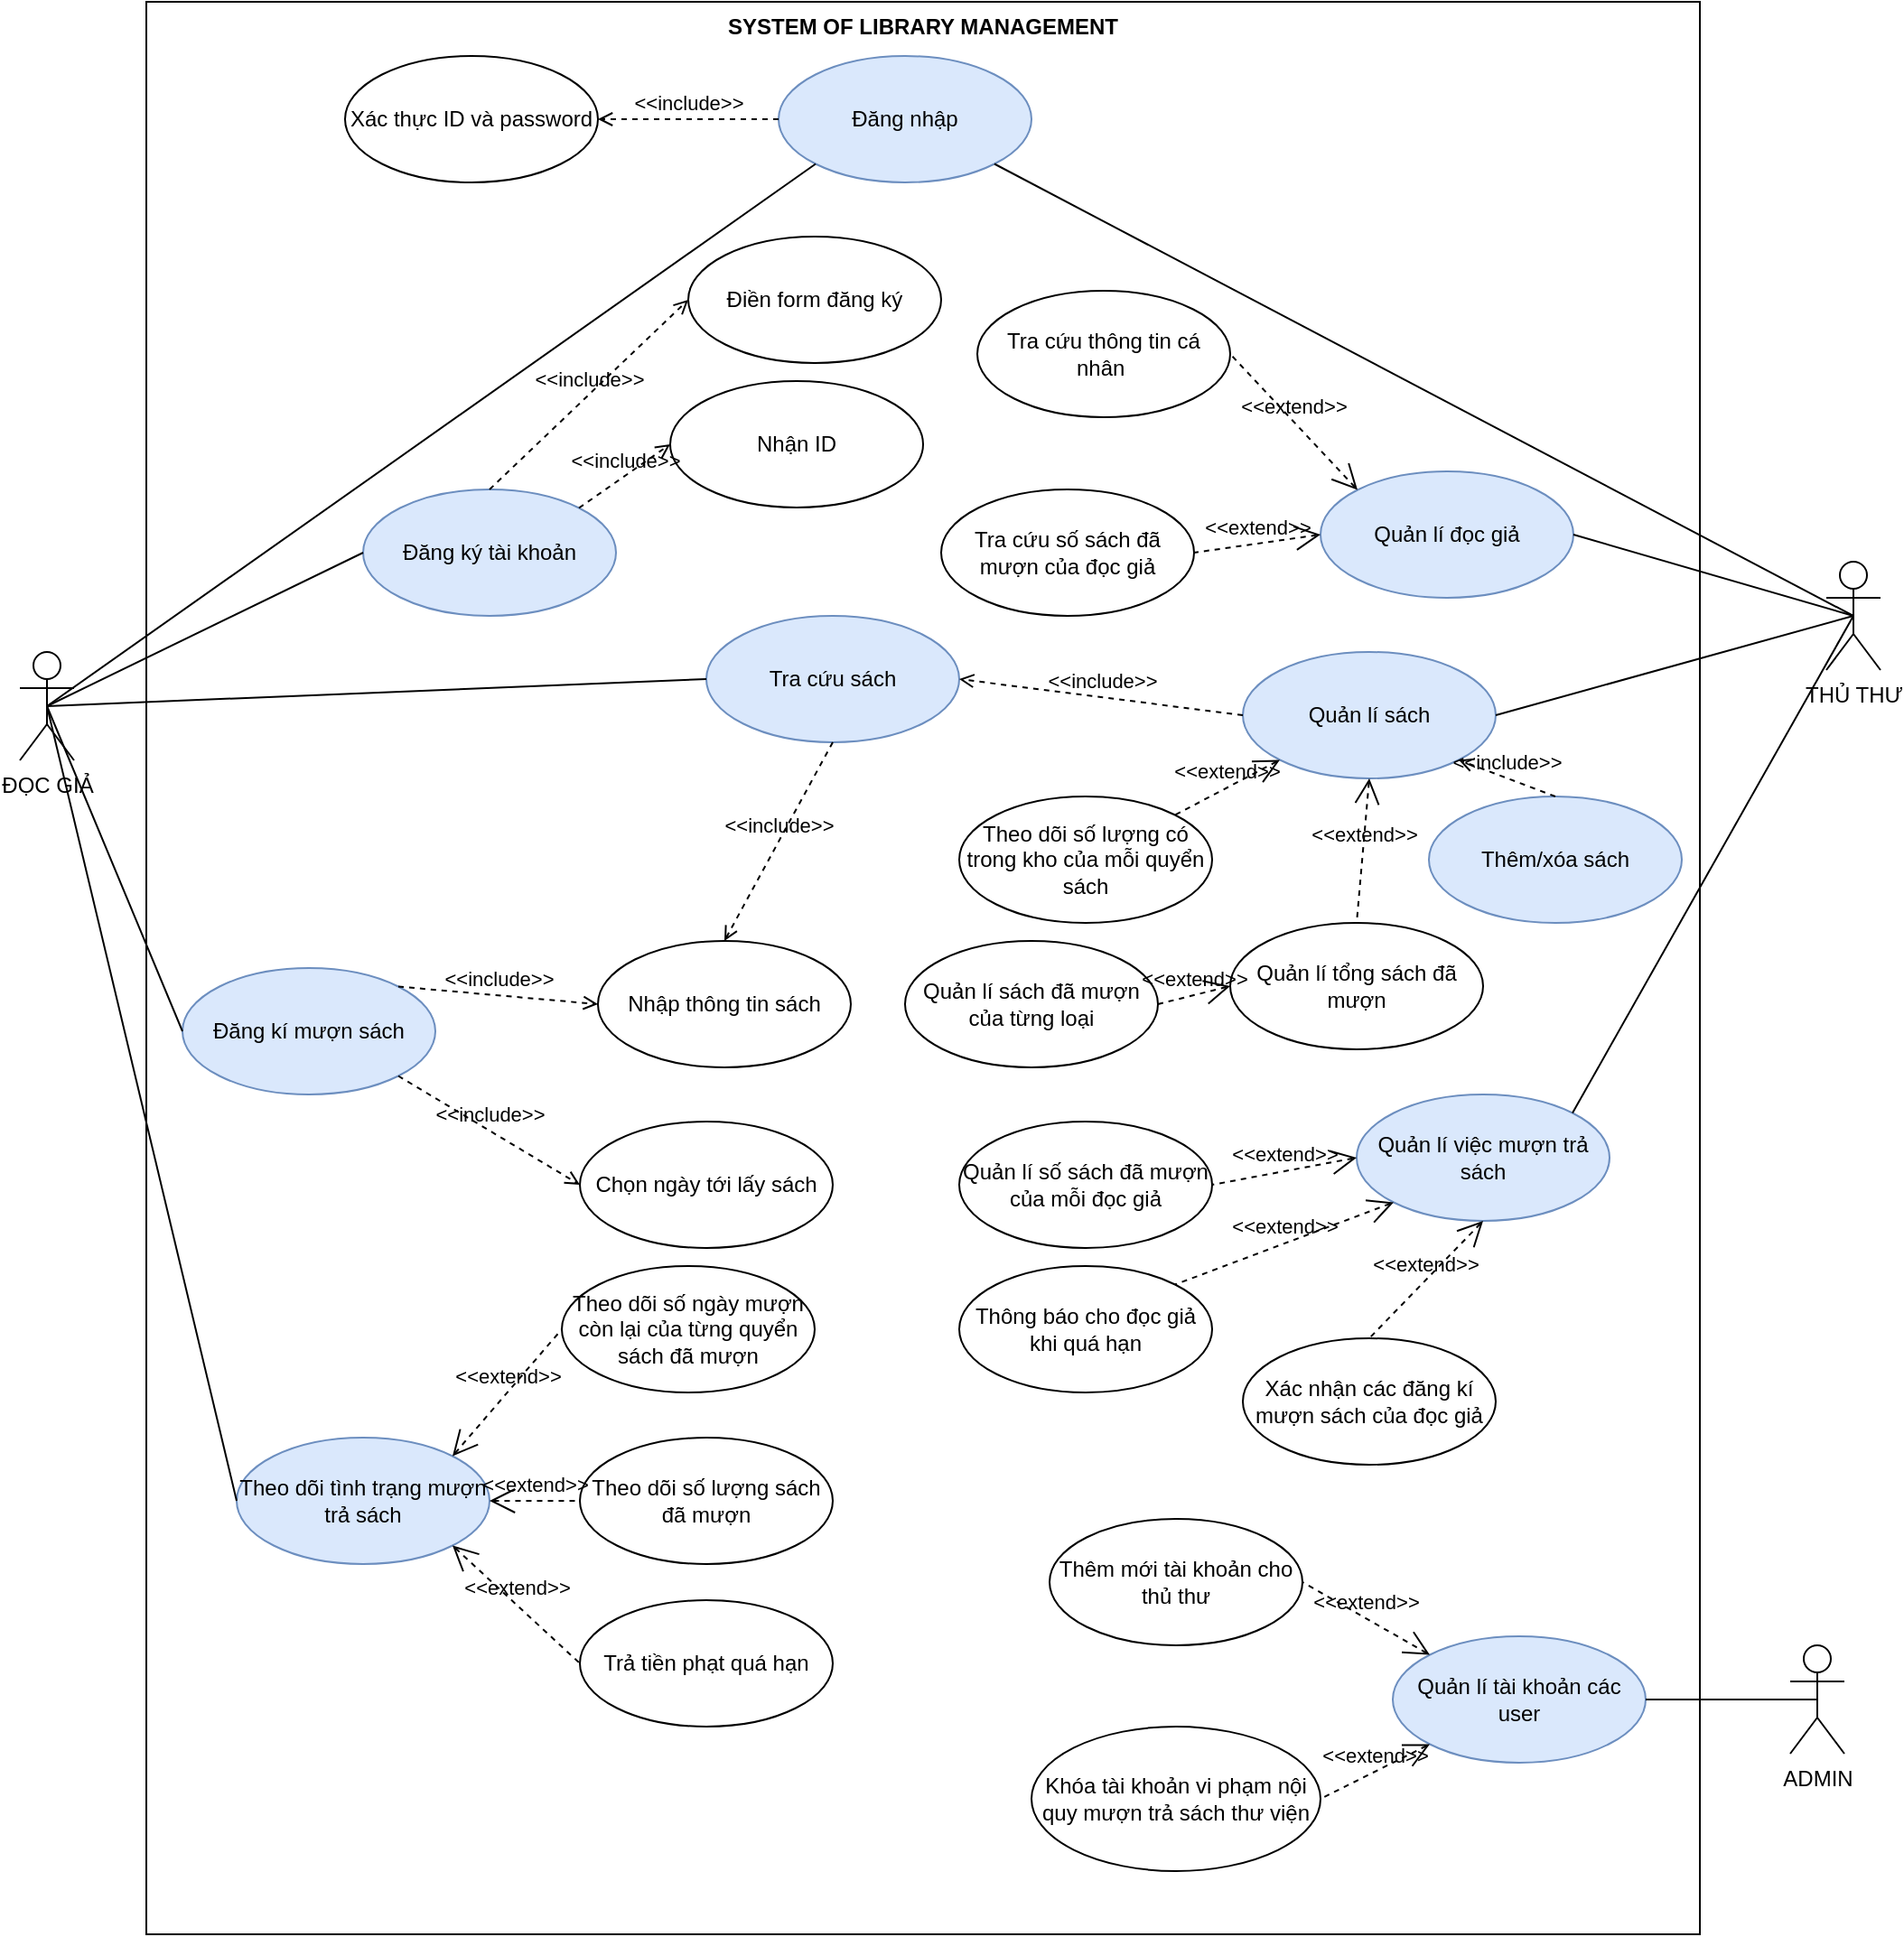 <mxfile version="23.1.6" type="github">
  <diagram name="Page-1" id="7LmNzzjX6O0NqZECx5Ha">
    <mxGraphModel dx="1468" dy="720" grid="1" gridSize="10" guides="1" tooltips="1" connect="1" arrows="1" fold="1" page="1" pageScale="1" pageWidth="827" pageHeight="1169" math="0" shadow="0">
      <root>
        <mxCell id="0" />
        <mxCell id="1" parent="0" />
        <mxCell id="vOsG3U2r3sjx957_ffcO-3" value="SYSTEM OF LIBRARY MANAGEMENT" style="shape=rect;html=1;verticalAlign=top;fontStyle=1;whiteSpace=wrap;align=center;" vertex="1" parent="1">
          <mxGeometry x="80" y="30" width="860" height="1070" as="geometry" />
        </mxCell>
        <mxCell id="vOsG3U2r3sjx957_ffcO-4" value="Đăng nhập" style="ellipse;whiteSpace=wrap;html=1;fillColor=#dae8fc;strokeColor=#6c8ebf;" vertex="1" parent="1">
          <mxGeometry x="430" y="60" width="140" height="70" as="geometry" />
        </mxCell>
        <mxCell id="vOsG3U2r3sjx957_ffcO-6" value="Tra cứu sách" style="ellipse;whiteSpace=wrap;html=1;fillColor=#dae8fc;strokeColor=#6c8ebf;" vertex="1" parent="1">
          <mxGeometry x="390" y="370" width="140" height="70" as="geometry" />
        </mxCell>
        <mxCell id="vOsG3U2r3sjx957_ffcO-7" value="Đăng ký tài khoản" style="ellipse;whiteSpace=wrap;html=1;fillColor=#dae8fc;strokeColor=#6c8ebf;" vertex="1" parent="1">
          <mxGeometry x="200" y="300" width="140" height="70" as="geometry" />
        </mxCell>
        <mxCell id="vOsG3U2r3sjx957_ffcO-8" value="Xác thực ID và password" style="ellipse;whiteSpace=wrap;html=1;" vertex="1" parent="1">
          <mxGeometry x="190" y="60" width="140" height="70" as="geometry" />
        </mxCell>
        <mxCell id="vOsG3U2r3sjx957_ffcO-9" value="Điền form đăng ký" style="ellipse;whiteSpace=wrap;html=1;" vertex="1" parent="1">
          <mxGeometry x="380" y="160" width="140" height="70" as="geometry" />
        </mxCell>
        <mxCell id="vOsG3U2r3sjx957_ffcO-10" value="Nhận ID" style="ellipse;whiteSpace=wrap;html=1;" vertex="1" parent="1">
          <mxGeometry x="370" y="240" width="140" height="70" as="geometry" />
        </mxCell>
        <mxCell id="vOsG3U2r3sjx957_ffcO-11" value="Đăng kí mượn sách" style="ellipse;whiteSpace=wrap;html=1;fillColor=#dae8fc;strokeColor=#6c8ebf;" vertex="1" parent="1">
          <mxGeometry x="100" y="565" width="140" height="70" as="geometry" />
        </mxCell>
        <mxCell id="vOsG3U2r3sjx957_ffcO-12" value="Trả tiền phạt quá hạn" style="ellipse;whiteSpace=wrap;html=1;" vertex="1" parent="1">
          <mxGeometry x="320" y="915" width="140" height="70" as="geometry" />
        </mxCell>
        <mxCell id="vOsG3U2r3sjx957_ffcO-13" value="Theo dõi tình trạng mượn trả sách" style="ellipse;whiteSpace=wrap;html=1;fillColor=#dae8fc;strokeColor=#6c8ebf;" vertex="1" parent="1">
          <mxGeometry x="130" y="825" width="140" height="70" as="geometry" />
        </mxCell>
        <mxCell id="vOsG3U2r3sjx957_ffcO-14" value="Theo dõi số lượng sách đã mượn" style="ellipse;whiteSpace=wrap;html=1;" vertex="1" parent="1">
          <mxGeometry x="320" y="825" width="140" height="70" as="geometry" />
        </mxCell>
        <mxCell id="vOsG3U2r3sjx957_ffcO-16" value="Theo dõi số ngày mượn còn lại của từng quyển sách đã mượn" style="ellipse;whiteSpace=wrap;html=1;" vertex="1" parent="1">
          <mxGeometry x="310" y="730" width="140" height="70" as="geometry" />
        </mxCell>
        <mxCell id="vOsG3U2r3sjx957_ffcO-17" value="&amp;lt;&amp;lt;include&amp;gt;&amp;gt;" style="edgeStyle=none;html=1;endArrow=open;verticalAlign=bottom;dashed=1;labelBackgroundColor=none;rounded=0;entryX=1;entryY=0.5;entryDx=0;entryDy=0;exitX=0;exitY=0.5;exitDx=0;exitDy=0;" edge="1" parent="1" source="vOsG3U2r3sjx957_ffcO-4" target="vOsG3U2r3sjx957_ffcO-8">
          <mxGeometry width="160" relative="1" as="geometry">
            <mxPoint x="370" y="130" as="sourcePoint" />
            <mxPoint x="380" y="-100" as="targetPoint" />
          </mxGeometry>
        </mxCell>
        <mxCell id="vOsG3U2r3sjx957_ffcO-18" value="&amp;lt;&amp;lt;include&amp;gt;&amp;gt;" style="edgeStyle=none;html=1;endArrow=open;verticalAlign=bottom;dashed=1;labelBackgroundColor=none;rounded=0;exitX=0.5;exitY=0;exitDx=0;exitDy=0;entryX=0;entryY=0.5;entryDx=0;entryDy=0;" edge="1" parent="1" source="vOsG3U2r3sjx957_ffcO-7" target="vOsG3U2r3sjx957_ffcO-9">
          <mxGeometry width="160" relative="1" as="geometry">
            <mxPoint x="290" y="310" as="sourcePoint" />
            <mxPoint x="450" y="310" as="targetPoint" />
          </mxGeometry>
        </mxCell>
        <mxCell id="vOsG3U2r3sjx957_ffcO-19" value="&amp;lt;&amp;lt;include&amp;gt;&amp;gt;" style="edgeStyle=none;html=1;endArrow=open;verticalAlign=bottom;dashed=1;labelBackgroundColor=none;rounded=0;exitX=1;exitY=0;exitDx=0;exitDy=0;entryX=0;entryY=0.5;entryDx=0;entryDy=0;" edge="1" parent="1" source="vOsG3U2r3sjx957_ffcO-7" target="vOsG3U2r3sjx957_ffcO-10">
          <mxGeometry width="160" relative="1" as="geometry">
            <mxPoint x="290" y="310" as="sourcePoint" />
            <mxPoint x="450" y="310" as="targetPoint" />
          </mxGeometry>
        </mxCell>
        <mxCell id="vOsG3U2r3sjx957_ffcO-20" value="Nhập thông tin sách" style="ellipse;whiteSpace=wrap;html=1;" vertex="1" parent="1">
          <mxGeometry x="330" y="550" width="140" height="70" as="geometry" />
        </mxCell>
        <mxCell id="vOsG3U2r3sjx957_ffcO-21" value="&amp;lt;&amp;lt;include&amp;gt;&amp;gt;" style="edgeStyle=none;html=1;endArrow=open;verticalAlign=bottom;dashed=1;labelBackgroundColor=none;rounded=0;exitX=0.5;exitY=1;exitDx=0;exitDy=0;entryX=0.5;entryY=0;entryDx=0;entryDy=0;" edge="1" parent="1" source="vOsG3U2r3sjx957_ffcO-6" target="vOsG3U2r3sjx957_ffcO-20">
          <mxGeometry width="160" relative="1" as="geometry">
            <mxPoint x="270" y="480" as="sourcePoint" />
            <mxPoint x="430" y="480" as="targetPoint" />
          </mxGeometry>
        </mxCell>
        <mxCell id="vOsG3U2r3sjx957_ffcO-22" value="&amp;lt;&amp;lt;include&amp;gt;&amp;gt;" style="edgeStyle=none;html=1;endArrow=open;verticalAlign=bottom;dashed=1;labelBackgroundColor=none;rounded=0;exitX=1;exitY=1;exitDx=0;exitDy=0;entryX=0;entryY=0.5;entryDx=0;entryDy=0;" edge="1" parent="1" source="vOsG3U2r3sjx957_ffcO-11" target="vOsG3U2r3sjx957_ffcO-23">
          <mxGeometry width="160" relative="1" as="geometry">
            <mxPoint x="270" y="480" as="sourcePoint" />
            <mxPoint x="430" y="480" as="targetPoint" />
          </mxGeometry>
        </mxCell>
        <mxCell id="vOsG3U2r3sjx957_ffcO-23" value="Chọn ngày tới lấy sách" style="ellipse;whiteSpace=wrap;html=1;" vertex="1" parent="1">
          <mxGeometry x="320" y="650" width="140" height="70" as="geometry" />
        </mxCell>
        <mxCell id="vOsG3U2r3sjx957_ffcO-24" value="&amp;lt;&amp;lt;include&amp;gt;&amp;gt;" style="edgeStyle=none;html=1;endArrow=open;verticalAlign=bottom;dashed=1;labelBackgroundColor=none;rounded=0;exitX=1;exitY=0;exitDx=0;exitDy=0;entryX=0;entryY=0.5;entryDx=0;entryDy=0;" edge="1" parent="1" source="vOsG3U2r3sjx957_ffcO-11" target="vOsG3U2r3sjx957_ffcO-20">
          <mxGeometry width="160" relative="1" as="geometry">
            <mxPoint x="270" y="580" as="sourcePoint" />
            <mxPoint x="340" y="530" as="targetPoint" />
          </mxGeometry>
        </mxCell>
        <mxCell id="vOsG3U2r3sjx957_ffcO-25" value="&amp;lt;&amp;lt;extend&amp;gt;&amp;gt;" style="edgeStyle=none;html=1;startArrow=open;endArrow=none;startSize=12;verticalAlign=bottom;dashed=1;labelBackgroundColor=none;rounded=0;exitX=1;exitY=0;exitDx=0;exitDy=0;entryX=0;entryY=0.5;entryDx=0;entryDy=0;" edge="1" parent="1" source="vOsG3U2r3sjx957_ffcO-13" target="vOsG3U2r3sjx957_ffcO-16">
          <mxGeometry width="160" relative="1" as="geometry">
            <mxPoint x="260" y="790" as="sourcePoint" />
            <mxPoint x="410" y="725" as="targetPoint" />
          </mxGeometry>
        </mxCell>
        <mxCell id="vOsG3U2r3sjx957_ffcO-26" value="&amp;lt;&amp;lt;extend&amp;gt;&amp;gt;" style="edgeStyle=none;html=1;startArrow=open;endArrow=none;startSize=12;verticalAlign=bottom;dashed=1;labelBackgroundColor=none;rounded=0;exitX=1;exitY=0.5;exitDx=0;exitDy=0;entryX=0;entryY=0.5;entryDx=0;entryDy=0;" edge="1" parent="1" source="vOsG3U2r3sjx957_ffcO-13" target="vOsG3U2r3sjx957_ffcO-14">
          <mxGeometry width="160" relative="1" as="geometry">
            <mxPoint x="259" y="765" as="sourcePoint" />
            <mxPoint x="330" y="760" as="targetPoint" />
          </mxGeometry>
        </mxCell>
        <mxCell id="vOsG3U2r3sjx957_ffcO-27" value="&amp;lt;&amp;lt;extend&amp;gt;&amp;gt;" style="edgeStyle=none;html=1;startArrow=open;endArrow=none;startSize=12;verticalAlign=bottom;dashed=1;labelBackgroundColor=none;rounded=0;exitX=1;exitY=1;exitDx=0;exitDy=0;entryX=0;entryY=0.5;entryDx=0;entryDy=0;" edge="1" parent="1" source="vOsG3U2r3sjx957_ffcO-13" target="vOsG3U2r3sjx957_ffcO-12">
          <mxGeometry width="160" relative="1" as="geometry">
            <mxPoint x="269" y="775" as="sourcePoint" />
            <mxPoint x="340" y="770" as="targetPoint" />
          </mxGeometry>
        </mxCell>
        <mxCell id="vOsG3U2r3sjx957_ffcO-28" value="" style="edgeStyle=none;html=1;endArrow=none;verticalAlign=bottom;rounded=0;exitX=0.5;exitY=0.5;exitDx=0;exitDy=0;exitPerimeter=0;entryX=0;entryY=1;entryDx=0;entryDy=0;" edge="1" parent="1" source="vOsG3U2r3sjx957_ffcO-1" target="vOsG3U2r3sjx957_ffcO-4">
          <mxGeometry width="160" relative="1" as="geometry">
            <mxPoint x="50" y="180" as="sourcePoint" />
            <mxPoint x="210" y="180" as="targetPoint" />
          </mxGeometry>
        </mxCell>
        <mxCell id="vOsG3U2r3sjx957_ffcO-30" value="" style="edgeStyle=none;html=1;endArrow=none;verticalAlign=bottom;rounded=0;exitX=0.5;exitY=0.5;exitDx=0;exitDy=0;exitPerimeter=0;entryX=0;entryY=0.5;entryDx=0;entryDy=0;" edge="1" parent="1" source="vOsG3U2r3sjx957_ffcO-1" target="vOsG3U2r3sjx957_ffcO-7">
          <mxGeometry width="160" relative="1" as="geometry">
            <mxPoint x="10" y="280" as="sourcePoint" />
            <mxPoint x="170" y="280" as="targetPoint" />
          </mxGeometry>
        </mxCell>
        <mxCell id="vOsG3U2r3sjx957_ffcO-32" value="" style="edgeStyle=none;html=1;endArrow=none;verticalAlign=bottom;rounded=0;exitX=0.5;exitY=0.5;exitDx=0;exitDy=0;exitPerimeter=0;entryX=0;entryY=0.5;entryDx=0;entryDy=0;" edge="1" parent="1" source="vOsG3U2r3sjx957_ffcO-1" target="vOsG3U2r3sjx957_ffcO-6">
          <mxGeometry width="160" relative="1" as="geometry">
            <mxPoint x="85" y="90" as="sourcePoint" />
            <mxPoint x="200" y="202" as="targetPoint" />
          </mxGeometry>
        </mxCell>
        <mxCell id="vOsG3U2r3sjx957_ffcO-33" value="" style="edgeStyle=none;html=1;endArrow=none;verticalAlign=bottom;rounded=0;exitX=0.5;exitY=0.5;exitDx=0;exitDy=0;exitPerimeter=0;entryX=0;entryY=0.5;entryDx=0;entryDy=0;" edge="1" parent="1" source="vOsG3U2r3sjx957_ffcO-1" target="vOsG3U2r3sjx957_ffcO-11">
          <mxGeometry width="160" relative="1" as="geometry">
            <mxPoint x="95" y="100" as="sourcePoint" />
            <mxPoint x="210" y="212" as="targetPoint" />
          </mxGeometry>
        </mxCell>
        <mxCell id="vOsG3U2r3sjx957_ffcO-34" value="" style="edgeStyle=none;html=1;endArrow=none;verticalAlign=bottom;rounded=0;exitX=0.5;exitY=0.5;exitDx=0;exitDy=0;exitPerimeter=0;entryX=0;entryY=0.5;entryDx=0;entryDy=0;" edge="1" parent="1" source="vOsG3U2r3sjx957_ffcO-1" target="vOsG3U2r3sjx957_ffcO-13">
          <mxGeometry width="160" relative="1" as="geometry">
            <mxPoint x="100" y="120" as="sourcePoint" />
            <mxPoint x="220" y="435" as="targetPoint" />
          </mxGeometry>
        </mxCell>
        <mxCell id="vOsG3U2r3sjx957_ffcO-1" value="ĐỌC GIẢ" style="shape=umlActor;verticalLabelPosition=bottom;verticalAlign=top;html=1;outlineConnect=0;" vertex="1" parent="1">
          <mxGeometry x="10" y="390" width="30" height="60" as="geometry" />
        </mxCell>
        <mxCell id="vOsG3U2r3sjx957_ffcO-36" value="THỦ THƯ" style="shape=umlActor;html=1;verticalLabelPosition=bottom;verticalAlign=top;align=center;" vertex="1" parent="1">
          <mxGeometry x="1010" y="340" width="30" height="60" as="geometry" />
        </mxCell>
        <mxCell id="vOsG3U2r3sjx957_ffcO-37" value="" style="edgeStyle=none;html=1;endArrow=none;verticalAlign=bottom;rounded=0;entryX=1;entryY=1;entryDx=0;entryDy=0;exitX=0.5;exitY=0.5;exitDx=0;exitDy=0;exitPerimeter=0;" edge="1" parent="1" source="vOsG3U2r3sjx957_ffcO-36" target="vOsG3U2r3sjx957_ffcO-4">
          <mxGeometry width="160" relative="1" as="geometry">
            <mxPoint x="360" y="310" as="sourcePoint" />
            <mxPoint x="520" y="310" as="targetPoint" />
          </mxGeometry>
        </mxCell>
        <mxCell id="vOsG3U2r3sjx957_ffcO-42" value="Quản lí đọc giả" style="ellipse;whiteSpace=wrap;html=1;fillColor=#dae8fc;strokeColor=#6c8ebf;" vertex="1" parent="1">
          <mxGeometry x="730" y="290" width="140" height="70" as="geometry" />
        </mxCell>
        <mxCell id="vOsG3U2r3sjx957_ffcO-43" value="Tra cứu thông tin cá nhân&amp;nbsp;" style="ellipse;whiteSpace=wrap;html=1;" vertex="1" parent="1">
          <mxGeometry x="540" y="190" width="140" height="70" as="geometry" />
        </mxCell>
        <mxCell id="vOsG3U2r3sjx957_ffcO-44" value="Tra cứu số sách đã mượn của đọc giả" style="ellipse;whiteSpace=wrap;html=1;" vertex="1" parent="1">
          <mxGeometry x="520" y="300" width="140" height="70" as="geometry" />
        </mxCell>
        <mxCell id="vOsG3U2r3sjx957_ffcO-45" value="Thông báo cho đọc giả khi quá hạn" style="ellipse;whiteSpace=wrap;html=1;" vertex="1" parent="1">
          <mxGeometry x="530" y="730" width="140" height="70" as="geometry" />
        </mxCell>
        <mxCell id="vOsG3U2r3sjx957_ffcO-46" value="Quản lí sách" style="ellipse;whiteSpace=wrap;html=1;fillColor=#dae8fc;strokeColor=#6c8ebf;" vertex="1" parent="1">
          <mxGeometry x="687" y="390" width="140" height="70" as="geometry" />
        </mxCell>
        <mxCell id="vOsG3U2r3sjx957_ffcO-54" value="&amp;lt;&amp;lt;include&amp;gt;&amp;gt;" style="edgeStyle=none;html=1;endArrow=open;verticalAlign=bottom;dashed=1;labelBackgroundColor=none;rounded=0;exitX=0;exitY=0.5;exitDx=0;exitDy=0;entryX=1;entryY=0.5;entryDx=0;entryDy=0;" edge="1" parent="1" source="vOsG3U2r3sjx957_ffcO-46" target="vOsG3U2r3sjx957_ffcO-6">
          <mxGeometry width="160" relative="1" as="geometry">
            <mxPoint x="740" y="510" as="sourcePoint" />
            <mxPoint x="900" y="510" as="targetPoint" />
          </mxGeometry>
        </mxCell>
        <mxCell id="vOsG3U2r3sjx957_ffcO-55" value="Theo dõi số lượng có trong kho của mỗi quyển sách" style="ellipse;whiteSpace=wrap;html=1;" vertex="1" parent="1">
          <mxGeometry x="530" y="470" width="140" height="70" as="geometry" />
        </mxCell>
        <mxCell id="vOsG3U2r3sjx957_ffcO-56" value="Quản lí tổng sách đã mượn" style="ellipse;whiteSpace=wrap;html=1;" vertex="1" parent="1">
          <mxGeometry x="680" y="540" width="140" height="70" as="geometry" />
        </mxCell>
        <mxCell id="vOsG3U2r3sjx957_ffcO-57" value="Quản lí sách đã mượn của từng loại" style="ellipse;whiteSpace=wrap;html=1;" vertex="1" parent="1">
          <mxGeometry x="500" y="550" width="140" height="70" as="geometry" />
        </mxCell>
        <mxCell id="vOsG3U2r3sjx957_ffcO-58" value="Quản lí việc mượn trả sách" style="ellipse;whiteSpace=wrap;html=1;fillColor=#dae8fc;strokeColor=#6c8ebf;" vertex="1" parent="1">
          <mxGeometry x="750" y="635" width="140" height="70" as="geometry" />
        </mxCell>
        <mxCell id="vOsG3U2r3sjx957_ffcO-59" value="Quản lí số sách đã mượn của mỗi đọc giả" style="ellipse;whiteSpace=wrap;html=1;" vertex="1" parent="1">
          <mxGeometry x="530" y="650" width="140" height="70" as="geometry" />
        </mxCell>
        <mxCell id="vOsG3U2r3sjx957_ffcO-60" value="Xác nhận các đăng kí mượn sách của đọc giả" style="ellipse;whiteSpace=wrap;html=1;" vertex="1" parent="1">
          <mxGeometry x="687" y="770" width="140" height="70" as="geometry" />
        </mxCell>
        <mxCell id="vOsG3U2r3sjx957_ffcO-62" value="" style="edgeStyle=none;html=1;endArrow=none;verticalAlign=bottom;rounded=0;exitX=1;exitY=0.5;exitDx=0;exitDy=0;entryX=0.5;entryY=0.5;entryDx=0;entryDy=0;entryPerimeter=0;" edge="1" parent="1" source="vOsG3U2r3sjx957_ffcO-42" target="vOsG3U2r3sjx957_ffcO-36">
          <mxGeometry width="160" relative="1" as="geometry">
            <mxPoint x="840" y="388.75" as="sourcePoint" />
            <mxPoint x="1020" y="370" as="targetPoint" />
          </mxGeometry>
        </mxCell>
        <mxCell id="vOsG3U2r3sjx957_ffcO-63" value="" style="edgeStyle=none;html=1;endArrow=none;verticalAlign=bottom;rounded=0;exitX=1;exitY=0.5;exitDx=0;exitDy=0;entryX=0.5;entryY=0.5;entryDx=0;entryDy=0;entryPerimeter=0;" edge="1" parent="1" source="vOsG3U2r3sjx957_ffcO-46" target="vOsG3U2r3sjx957_ffcO-36">
          <mxGeometry width="160" relative="1" as="geometry">
            <mxPoint x="490" y="260" as="sourcePoint" />
            <mxPoint x="650" y="260" as="targetPoint" />
          </mxGeometry>
        </mxCell>
        <mxCell id="vOsG3U2r3sjx957_ffcO-64" value="" style="edgeStyle=none;html=1;endArrow=none;verticalAlign=bottom;rounded=0;entryX=0.5;entryY=0.5;entryDx=0;entryDy=0;entryPerimeter=0;exitX=1;exitY=0;exitDx=0;exitDy=0;" edge="1" parent="1" source="vOsG3U2r3sjx957_ffcO-58" target="vOsG3U2r3sjx957_ffcO-36">
          <mxGeometry width="160" relative="1" as="geometry">
            <mxPoint x="490" y="640" as="sourcePoint" />
            <mxPoint x="650" y="640" as="targetPoint" />
          </mxGeometry>
        </mxCell>
        <mxCell id="vOsG3U2r3sjx957_ffcO-65" value="&amp;lt;&amp;lt;extend&amp;gt;&amp;gt;" style="edgeStyle=none;html=1;startArrow=open;endArrow=none;startSize=12;verticalAlign=bottom;dashed=1;labelBackgroundColor=none;rounded=0;exitX=0;exitY=0;exitDx=0;exitDy=0;entryX=1;entryY=0.5;entryDx=0;entryDy=0;" edge="1" parent="1" source="vOsG3U2r3sjx957_ffcO-42" target="vOsG3U2r3sjx957_ffcO-43">
          <mxGeometry width="160" relative="1" as="geometry">
            <mxPoint x="490" y="390" as="sourcePoint" />
            <mxPoint x="650" y="390" as="targetPoint" />
          </mxGeometry>
        </mxCell>
        <mxCell id="vOsG3U2r3sjx957_ffcO-67" value="&amp;lt;&amp;lt;extend&amp;gt;&amp;gt;" style="edgeStyle=none;html=1;startArrow=open;endArrow=none;startSize=12;verticalAlign=bottom;dashed=1;labelBackgroundColor=none;rounded=0;entryX=1;entryY=0.5;entryDx=0;entryDy=0;exitX=0;exitY=0.5;exitDx=0;exitDy=0;" edge="1" parent="1" source="vOsG3U2r3sjx957_ffcO-42" target="vOsG3U2r3sjx957_ffcO-44">
          <mxGeometry width="160" relative="1" as="geometry">
            <mxPoint x="708" y="360" as="sourcePoint" />
            <mxPoint x="650" y="390" as="targetPoint" />
          </mxGeometry>
        </mxCell>
        <mxCell id="vOsG3U2r3sjx957_ffcO-68" value="&amp;lt;&amp;lt;extend&amp;gt;&amp;gt;" style="edgeStyle=none;html=1;startArrow=open;endArrow=none;startSize=12;verticalAlign=bottom;dashed=1;labelBackgroundColor=none;rounded=0;exitX=0;exitY=1;exitDx=0;exitDy=0;entryX=1;entryY=0;entryDx=0;entryDy=0;" edge="1" parent="1" source="vOsG3U2r3sjx957_ffcO-46" target="vOsG3U2r3sjx957_ffcO-55">
          <mxGeometry width="160" relative="1" as="geometry">
            <mxPoint x="490" y="510" as="sourcePoint" />
            <mxPoint x="650" y="510" as="targetPoint" />
          </mxGeometry>
        </mxCell>
        <mxCell id="vOsG3U2r3sjx957_ffcO-69" value="&amp;lt;&amp;lt;extend&amp;gt;&amp;gt;" style="edgeStyle=none;html=1;startArrow=open;endArrow=none;startSize=12;verticalAlign=bottom;dashed=1;labelBackgroundColor=none;rounded=0;exitX=0.5;exitY=1;exitDx=0;exitDy=0;entryX=0.5;entryY=0;entryDx=0;entryDy=0;" edge="1" parent="1" source="vOsG3U2r3sjx957_ffcO-46" target="vOsG3U2r3sjx957_ffcO-56">
          <mxGeometry width="160" relative="1" as="geometry">
            <mxPoint x="490" y="510" as="sourcePoint" />
            <mxPoint x="650" y="510" as="targetPoint" />
          </mxGeometry>
        </mxCell>
        <mxCell id="vOsG3U2r3sjx957_ffcO-70" value="&amp;lt;&amp;lt;extend&amp;gt;&amp;gt;" style="edgeStyle=none;html=1;startArrow=open;endArrow=none;startSize=12;verticalAlign=bottom;dashed=1;labelBackgroundColor=none;rounded=0;exitX=0;exitY=0.5;exitDx=0;exitDy=0;entryX=1;entryY=0.5;entryDx=0;entryDy=0;" edge="1" parent="1" source="vOsG3U2r3sjx957_ffcO-56" target="vOsG3U2r3sjx957_ffcO-57">
          <mxGeometry width="160" relative="1" as="geometry">
            <mxPoint x="490" y="510" as="sourcePoint" />
            <mxPoint x="650" y="510" as="targetPoint" />
          </mxGeometry>
        </mxCell>
        <mxCell id="vOsG3U2r3sjx957_ffcO-71" value="&amp;lt;&amp;lt;extend&amp;gt;&amp;gt;" style="edgeStyle=none;html=1;startArrow=open;endArrow=none;startSize=12;verticalAlign=bottom;dashed=1;labelBackgroundColor=none;rounded=0;exitX=0;exitY=0.5;exitDx=0;exitDy=0;entryX=1;entryY=0.5;entryDx=0;entryDy=0;" edge="1" parent="1" source="vOsG3U2r3sjx957_ffcO-58" target="vOsG3U2r3sjx957_ffcO-59">
          <mxGeometry width="160" relative="1" as="geometry">
            <mxPoint x="490" y="640" as="sourcePoint" />
            <mxPoint x="650" y="640" as="targetPoint" />
          </mxGeometry>
        </mxCell>
        <mxCell id="vOsG3U2r3sjx957_ffcO-72" value="&amp;lt;&amp;lt;extend&amp;gt;&amp;gt;" style="edgeStyle=none;html=1;startArrow=open;endArrow=none;startSize=12;verticalAlign=bottom;dashed=1;labelBackgroundColor=none;rounded=0;exitX=0.5;exitY=1;exitDx=0;exitDy=0;entryX=0.5;entryY=0;entryDx=0;entryDy=0;" edge="1" parent="1" source="vOsG3U2r3sjx957_ffcO-58" target="vOsG3U2r3sjx957_ffcO-60">
          <mxGeometry width="160" relative="1" as="geometry">
            <mxPoint x="490" y="640" as="sourcePoint" />
            <mxPoint x="650" y="640" as="targetPoint" />
          </mxGeometry>
        </mxCell>
        <mxCell id="vOsG3U2r3sjx957_ffcO-73" value="&amp;lt;&amp;lt;extend&amp;gt;&amp;gt;" style="edgeStyle=none;html=1;startArrow=open;endArrow=none;startSize=12;verticalAlign=bottom;dashed=1;labelBackgroundColor=none;rounded=0;exitX=0;exitY=1;exitDx=0;exitDy=0;entryX=1;entryY=0;entryDx=0;entryDy=0;" edge="1" parent="1" source="vOsG3U2r3sjx957_ffcO-58" target="vOsG3U2r3sjx957_ffcO-45">
          <mxGeometry width="160" relative="1" as="geometry">
            <mxPoint x="490" y="640" as="sourcePoint" />
            <mxPoint x="650" y="640" as="targetPoint" />
          </mxGeometry>
        </mxCell>
        <mxCell id="vOsG3U2r3sjx957_ffcO-75" value="Thêm mới tài khoản cho thủ thư" style="ellipse;whiteSpace=wrap;html=1;" vertex="1" parent="1">
          <mxGeometry x="580" y="870" width="140" height="70" as="geometry" />
        </mxCell>
        <mxCell id="vOsG3U2r3sjx957_ffcO-76" value="ADMIN" style="shape=umlActor;html=1;verticalLabelPosition=bottom;verticalAlign=top;align=center;" vertex="1" parent="1">
          <mxGeometry x="990" y="940" width="30" height="60" as="geometry" />
        </mxCell>
        <mxCell id="vOsG3U2r3sjx957_ffcO-77" value="Quản lí tài khoản các user" style="ellipse;whiteSpace=wrap;html=1;fillColor=#dae8fc;strokeColor=#6c8ebf;" vertex="1" parent="1">
          <mxGeometry x="770" y="935" width="140" height="70" as="geometry" />
        </mxCell>
        <mxCell id="vOsG3U2r3sjx957_ffcO-79" value="Khóa tài khoản vi phạm nội quy mượn trả sách thư viện" style="ellipse;whiteSpace=wrap;html=1;" vertex="1" parent="1">
          <mxGeometry x="570" y="985" width="160" height="80" as="geometry" />
        </mxCell>
        <mxCell id="vOsG3U2r3sjx957_ffcO-80" value="&amp;lt;&amp;lt;extend&amp;gt;&amp;gt;" style="edgeStyle=none;html=1;startArrow=open;endArrow=none;startSize=12;verticalAlign=bottom;dashed=1;labelBackgroundColor=none;rounded=0;exitX=0;exitY=0;exitDx=0;exitDy=0;entryX=1;entryY=0.5;entryDx=0;entryDy=0;" edge="1" parent="1" source="vOsG3U2r3sjx957_ffcO-77" target="vOsG3U2r3sjx957_ffcO-75">
          <mxGeometry width="160" relative="1" as="geometry">
            <mxPoint x="490" y="1010" as="sourcePoint" />
            <mxPoint x="650" y="1010" as="targetPoint" />
          </mxGeometry>
        </mxCell>
        <mxCell id="vOsG3U2r3sjx957_ffcO-81" value="&amp;lt;&amp;lt;extend&amp;gt;&amp;gt;" style="edgeStyle=none;html=1;startArrow=open;endArrow=none;startSize=12;verticalAlign=bottom;dashed=1;labelBackgroundColor=none;rounded=0;exitX=0;exitY=1;exitDx=0;exitDy=0;entryX=1;entryY=0.5;entryDx=0;entryDy=0;" edge="1" parent="1" source="vOsG3U2r3sjx957_ffcO-77" target="vOsG3U2r3sjx957_ffcO-79">
          <mxGeometry width="160" relative="1" as="geometry">
            <mxPoint x="490" y="1010" as="sourcePoint" />
            <mxPoint x="650" y="1010" as="targetPoint" />
          </mxGeometry>
        </mxCell>
        <mxCell id="vOsG3U2r3sjx957_ffcO-82" value="Thêm/xóa sách" style="ellipse;whiteSpace=wrap;html=1;fillColor=#dae8fc;strokeColor=#6c8ebf;" vertex="1" parent="1">
          <mxGeometry x="790" y="470" width="140" height="70" as="geometry" />
        </mxCell>
        <mxCell id="vOsG3U2r3sjx957_ffcO-83" value="" style="edgeStyle=none;html=1;endArrow=none;verticalAlign=bottom;rounded=0;entryX=0.5;entryY=0.5;entryDx=0;entryDy=0;entryPerimeter=0;exitX=1;exitY=0.5;exitDx=0;exitDy=0;" edge="1" parent="1" source="vOsG3U2r3sjx957_ffcO-77" target="vOsG3U2r3sjx957_ffcO-76">
          <mxGeometry width="160" relative="1" as="geometry">
            <mxPoint x="490" y="890" as="sourcePoint" />
            <mxPoint x="650" y="890" as="targetPoint" />
          </mxGeometry>
        </mxCell>
        <mxCell id="vOsG3U2r3sjx957_ffcO-84" value="&amp;lt;&amp;lt;include&amp;gt;&amp;gt;" style="edgeStyle=none;html=1;endArrow=open;verticalAlign=bottom;dashed=1;labelBackgroundColor=none;rounded=0;entryX=1;entryY=1;entryDx=0;entryDy=0;exitX=0.5;exitY=0;exitDx=0;exitDy=0;" edge="1" parent="1" source="vOsG3U2r3sjx957_ffcO-82" target="vOsG3U2r3sjx957_ffcO-46">
          <mxGeometry width="160" relative="1" as="geometry">
            <mxPoint x="490" y="510" as="sourcePoint" />
            <mxPoint x="650" y="510" as="targetPoint" />
          </mxGeometry>
        </mxCell>
      </root>
    </mxGraphModel>
  </diagram>
</mxfile>
